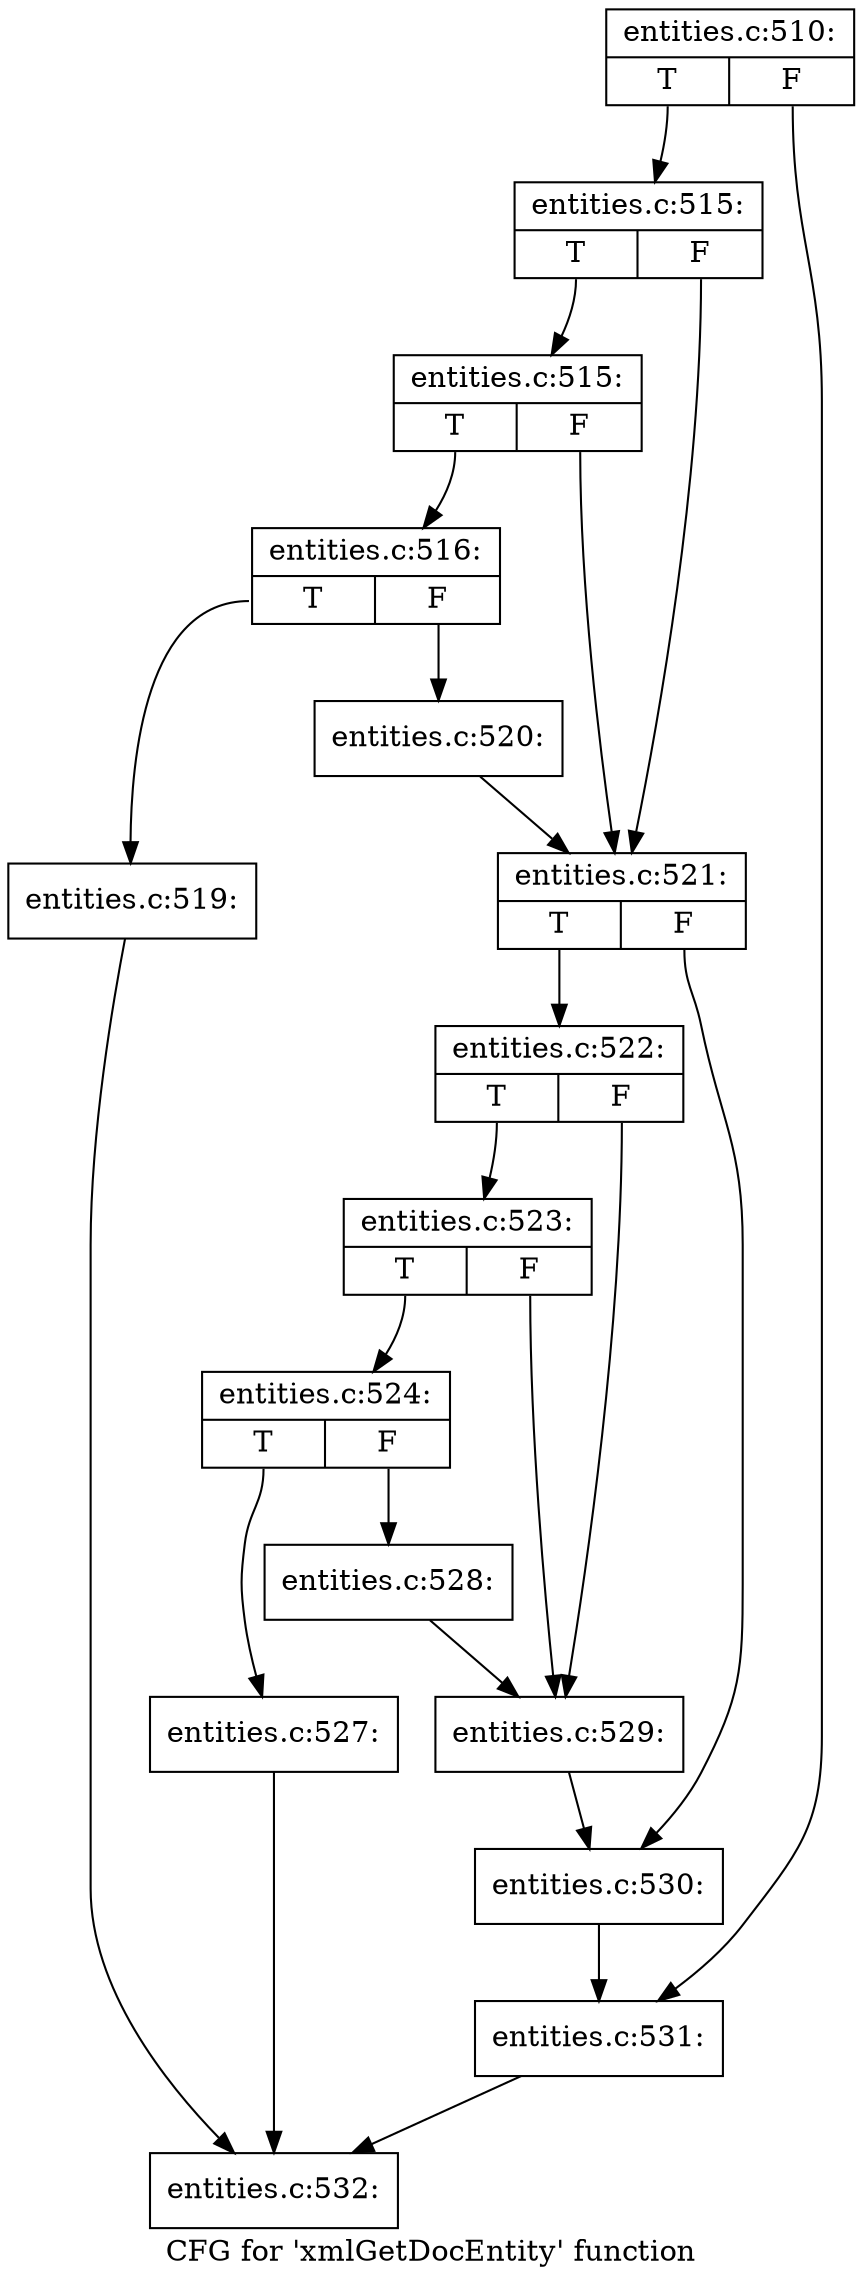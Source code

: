 digraph "CFG for 'xmlGetDocEntity' function" {
	label="CFG for 'xmlGetDocEntity' function";

	Node0x559a62164d20 [shape=record,label="{entities.c:510:|{<s0>T|<s1>F}}"];
	Node0x559a62164d20:s0 -> Node0x559a62168fd0;
	Node0x559a62164d20:s1 -> Node0x559a62169020;
	Node0x559a62168fd0 [shape=record,label="{entities.c:515:|{<s0>T|<s1>F}}"];
	Node0x559a62168fd0:s0 -> Node0x559a62169480;
	Node0x559a62168fd0:s1 -> Node0x559a62169430;
	Node0x559a62169480 [shape=record,label="{entities.c:515:|{<s0>T|<s1>F}}"];
	Node0x559a62169480:s0 -> Node0x559a621693e0;
	Node0x559a62169480:s1 -> Node0x559a62169430;
	Node0x559a621693e0 [shape=record,label="{entities.c:516:|{<s0>T|<s1>F}}"];
	Node0x559a621693e0:s0 -> Node0x559a6216a000;
	Node0x559a621693e0:s1 -> Node0x559a6216a050;
	Node0x559a6216a000 [shape=record,label="{entities.c:519:}"];
	Node0x559a6216a000 -> Node0x559a62167e60;
	Node0x559a6216a050 [shape=record,label="{entities.c:520:}"];
	Node0x559a6216a050 -> Node0x559a62169430;
	Node0x559a62169430 [shape=record,label="{entities.c:521:|{<s0>T|<s1>F}}"];
	Node0x559a62169430:s0 -> Node0x559a6216a660;
	Node0x559a62169430:s1 -> Node0x559a6216a6b0;
	Node0x559a6216a660 [shape=record,label="{entities.c:522:|{<s0>T|<s1>F}}"];
	Node0x559a6216a660:s0 -> Node0x559a6216ac80;
	Node0x559a6216a660:s1 -> Node0x559a6216ac30;
	Node0x559a6216ac80 [shape=record,label="{entities.c:523:|{<s0>T|<s1>F}}"];
	Node0x559a6216ac80:s0 -> Node0x559a6216abe0;
	Node0x559a6216ac80:s1 -> Node0x559a6216ac30;
	Node0x559a6216abe0 [shape=record,label="{entities.c:524:|{<s0>T|<s1>F}}"];
	Node0x559a6216abe0:s0 -> Node0x559a6216bc70;
	Node0x559a6216abe0:s1 -> Node0x559a6216bcc0;
	Node0x559a6216bc70 [shape=record,label="{entities.c:527:}"];
	Node0x559a6216bc70 -> Node0x559a62167e60;
	Node0x559a6216bcc0 [shape=record,label="{entities.c:528:}"];
	Node0x559a6216bcc0 -> Node0x559a6216ac30;
	Node0x559a6216ac30 [shape=record,label="{entities.c:529:}"];
	Node0x559a6216ac30 -> Node0x559a6216a6b0;
	Node0x559a6216a6b0 [shape=record,label="{entities.c:530:}"];
	Node0x559a6216a6b0 -> Node0x559a62169020;
	Node0x559a62169020 [shape=record,label="{entities.c:531:}"];
	Node0x559a62169020 -> Node0x559a62167e60;
	Node0x559a62167e60 [shape=record,label="{entities.c:532:}"];
}
